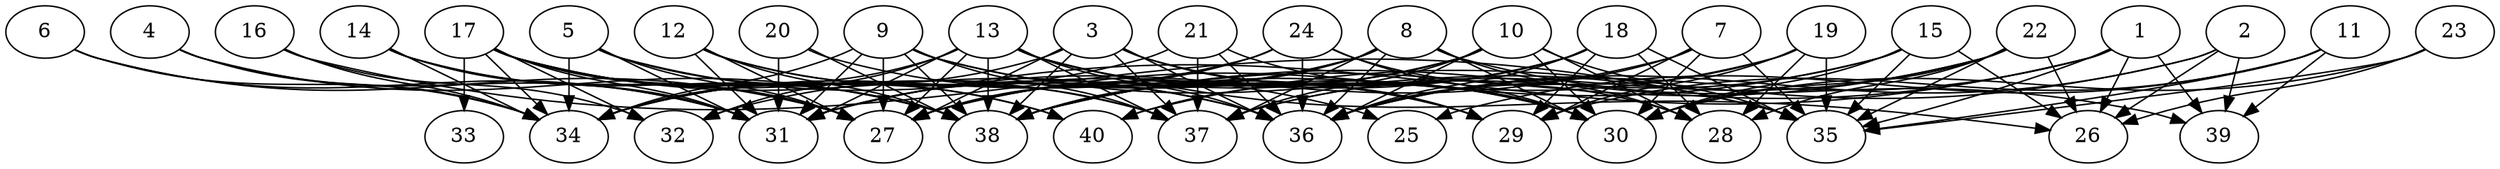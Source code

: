 // DAG automatically generated by daggen at Thu Oct  3 14:06:48 2019
// ./daggen --dot -n 40 --ccr 0.4 --fat 0.9 --regular 0.9 --density 0.6 --mindata 5242880 --maxdata 52428800 
digraph G {
  1 [size="82283520", alpha="0.13", expect_size="32913408"] 
  1 -> 26 [size ="32913408"]
  1 -> 31 [size ="32913408"]
  1 -> 35 [size ="32913408"]
  1 -> 36 [size ="32913408"]
  1 -> 38 [size ="32913408"]
  1 -> 39 [size ="32913408"]
  2 [size="113441280", alpha="0.14", expect_size="45376512"] 
  2 -> 26 [size ="45376512"]
  2 -> 36 [size ="45376512"]
  2 -> 39 [size ="45376512"]
  2 -> 40 [size ="45376512"]
  3 [size="117619200", alpha="0.11", expect_size="47047680"] 
  3 -> 27 [size ="47047680"]
  3 -> 29 [size ="47047680"]
  3 -> 30 [size ="47047680"]
  3 -> 34 [size ="47047680"]
  3 -> 36 [size ="47047680"]
  3 -> 37 [size ="47047680"]
  3 -> 38 [size ="47047680"]
  4 [size="107737600", alpha="0.12", expect_size="43095040"] 
  4 -> 31 [size ="43095040"]
  4 -> 34 [size ="43095040"]
  4 -> 38 [size ="43095040"]
  5 [size="74762240", alpha="0.15", expect_size="29904896"] 
  5 -> 25 [size ="29904896"]
  5 -> 27 [size ="29904896"]
  5 -> 31 [size ="29904896"]
  5 -> 34 [size ="29904896"]
  5 -> 40 [size ="29904896"]
  6 [size="25180160", alpha="0.07", expect_size="10072064"] 
  6 -> 27 [size ="10072064"]
  6 -> 31 [size ="10072064"]
  6 -> 34 [size ="10072064"]
  7 [size="64460800", alpha="0.03", expect_size="25784320"] 
  7 -> 29 [size ="25784320"]
  7 -> 30 [size ="25784320"]
  7 -> 31 [size ="25784320"]
  7 -> 35 [size ="25784320"]
  7 -> 36 [size ="25784320"]
  8 [size="127779840", alpha="0.12", expect_size="51111936"] 
  8 -> 28 [size ="51111936"]
  8 -> 30 [size ="51111936"]
  8 -> 31 [size ="51111936"]
  8 -> 32 [size ="51111936"]
  8 -> 36 [size ="51111936"]
  8 -> 37 [size ="51111936"]
  8 -> 38 [size ="51111936"]
  8 -> 39 [size ="51111936"]
  9 [size="94466560", alpha="0.19", expect_size="37786624"] 
  9 -> 27 [size ="37786624"]
  9 -> 30 [size ="37786624"]
  9 -> 31 [size ="37786624"]
  9 -> 34 [size ="37786624"]
  9 -> 35 [size ="37786624"]
  9 -> 37 [size ="37786624"]
  9 -> 38 [size ="37786624"]
  10 [size="116096000", alpha="0.19", expect_size="46438400"] 
  10 -> 27 [size ="46438400"]
  10 -> 28 [size ="46438400"]
  10 -> 30 [size ="46438400"]
  10 -> 31 [size ="46438400"]
  10 -> 35 [size ="46438400"]
  10 -> 36 [size ="46438400"]
  10 -> 37 [size ="46438400"]
  10 -> 38 [size ="46438400"]
  11 [size="129111040", alpha="0.13", expect_size="51644416"] 
  11 -> 25 [size ="51644416"]
  11 -> 29 [size ="51644416"]
  11 -> 35 [size ="51644416"]
  11 -> 39 [size ="51644416"]
  12 [size="87859200", alpha="0.14", expect_size="35143680"] 
  12 -> 27 [size ="35143680"]
  12 -> 31 [size ="35143680"]
  12 -> 36 [size ="35143680"]
  12 -> 37 [size ="35143680"]
  12 -> 38 [size ="35143680"]
  13 [size="55216640", alpha="0.06", expect_size="22086656"] 
  13 -> 26 [size ="22086656"]
  13 -> 27 [size ="22086656"]
  13 -> 29 [size ="22086656"]
  13 -> 30 [size ="22086656"]
  13 -> 31 [size ="22086656"]
  13 -> 32 [size ="22086656"]
  13 -> 34 [size ="22086656"]
  13 -> 36 [size ="22086656"]
  13 -> 37 [size ="22086656"]
  13 -> 38 [size ="22086656"]
  14 [size="119859200", alpha="0.13", expect_size="47943680"] 
  14 -> 27 [size ="47943680"]
  14 -> 31 [size ="47943680"]
  14 -> 34 [size ="47943680"]
  14 -> 38 [size ="47943680"]
  15 [size="72540160", alpha="0.14", expect_size="29016064"] 
  15 -> 26 [size ="29016064"]
  15 -> 27 [size ="29016064"]
  15 -> 30 [size ="29016064"]
  15 -> 35 [size ="29016064"]
  15 -> 37 [size ="29016064"]
  16 [size="45739520", alpha="0.14", expect_size="18295808"] 
  16 -> 32 [size ="18295808"]
  16 -> 34 [size ="18295808"]
  16 -> 35 [size ="18295808"]
  17 [size="84922880", alpha="0.02", expect_size="33969152"] 
  17 -> 27 [size ="33969152"]
  17 -> 31 [size ="33969152"]
  17 -> 32 [size ="33969152"]
  17 -> 33 [size ="33969152"]
  17 -> 34 [size ="33969152"]
  17 -> 36 [size ="33969152"]
  17 -> 37 [size ="33969152"]
  17 -> 38 [size ="33969152"]
  17 -> 40 [size ="33969152"]
  18 [size="103385600", alpha="0.14", expect_size="41354240"] 
  18 -> 27 [size ="41354240"]
  18 -> 28 [size ="41354240"]
  18 -> 29 [size ="41354240"]
  18 -> 35 [size ="41354240"]
  18 -> 36 [size ="41354240"]
  18 -> 38 [size ="41354240"]
  18 -> 40 [size ="41354240"]
  19 [size="57822720", alpha="0.11", expect_size="23129088"] 
  19 -> 28 [size ="23129088"]
  19 -> 29 [size ="23129088"]
  19 -> 35 [size ="23129088"]
  19 -> 36 [size ="23129088"]
  19 -> 38 [size ="23129088"]
  20 [size="52149760", alpha="0.13", expect_size="20859904"] 
  20 -> 29 [size ="20859904"]
  20 -> 31 [size ="20859904"]
  20 -> 38 [size ="20859904"]
  21 [size="46942720", alpha="0.06", expect_size="18777088"] 
  21 -> 30 [size ="18777088"]
  21 -> 34 [size ="18777088"]
  21 -> 36 [size ="18777088"]
  21 -> 37 [size ="18777088"]
  22 [size="122076160", alpha="0.17", expect_size="48830464"] 
  22 -> 26 [size ="48830464"]
  22 -> 28 [size ="48830464"]
  22 -> 30 [size ="48830464"]
  22 -> 35 [size ="48830464"]
  22 -> 37 [size ="48830464"]
  22 -> 38 [size ="48830464"]
  23 [size="88043520", alpha="0.06", expect_size="35217408"] 
  23 -> 26 [size ="35217408"]
  23 -> 30 [size ="35217408"]
  23 -> 35 [size ="35217408"]
  24 [size="122309120", alpha="0.10", expect_size="48923648"] 
  24 -> 27 [size ="48923648"]
  24 -> 28 [size ="48923648"]
  24 -> 30 [size ="48923648"]
  24 -> 34 [size ="48923648"]
  24 -> 36 [size ="48923648"]
  25 [size="79672320", alpha="0.05", expect_size="31868928"] 
  26 [size="44234240", alpha="0.02", expect_size="17693696"] 
  27 [size="127856640", alpha="0.08", expect_size="51142656"] 
  28 [size="20252160", alpha="0.13", expect_size="8100864"] 
  29 [size="101278720", alpha="0.12", expect_size="40511488"] 
  30 [size="45493760", alpha="0.08", expect_size="18197504"] 
  31 [size="119518720", alpha="0.04", expect_size="47807488"] 
  32 [size="38630400", alpha="0.13", expect_size="15452160"] 
  33 [size="21135360", alpha="0.09", expect_size="8454144"] 
  34 [size="53578240", alpha="0.03", expect_size="21431296"] 
  35 [size="112627200", alpha="0.07", expect_size="45050880"] 
  36 [size="24007680", alpha="0.17", expect_size="9603072"] 
  37 [size="35724800", alpha="0.18", expect_size="14289920"] 
  38 [size="81167360", alpha="0.16", expect_size="32466944"] 
  39 [size="39078400", alpha="0.00", expect_size="15631360"] 
  40 [size="108784640", alpha="0.11", expect_size="43513856"] 
}
